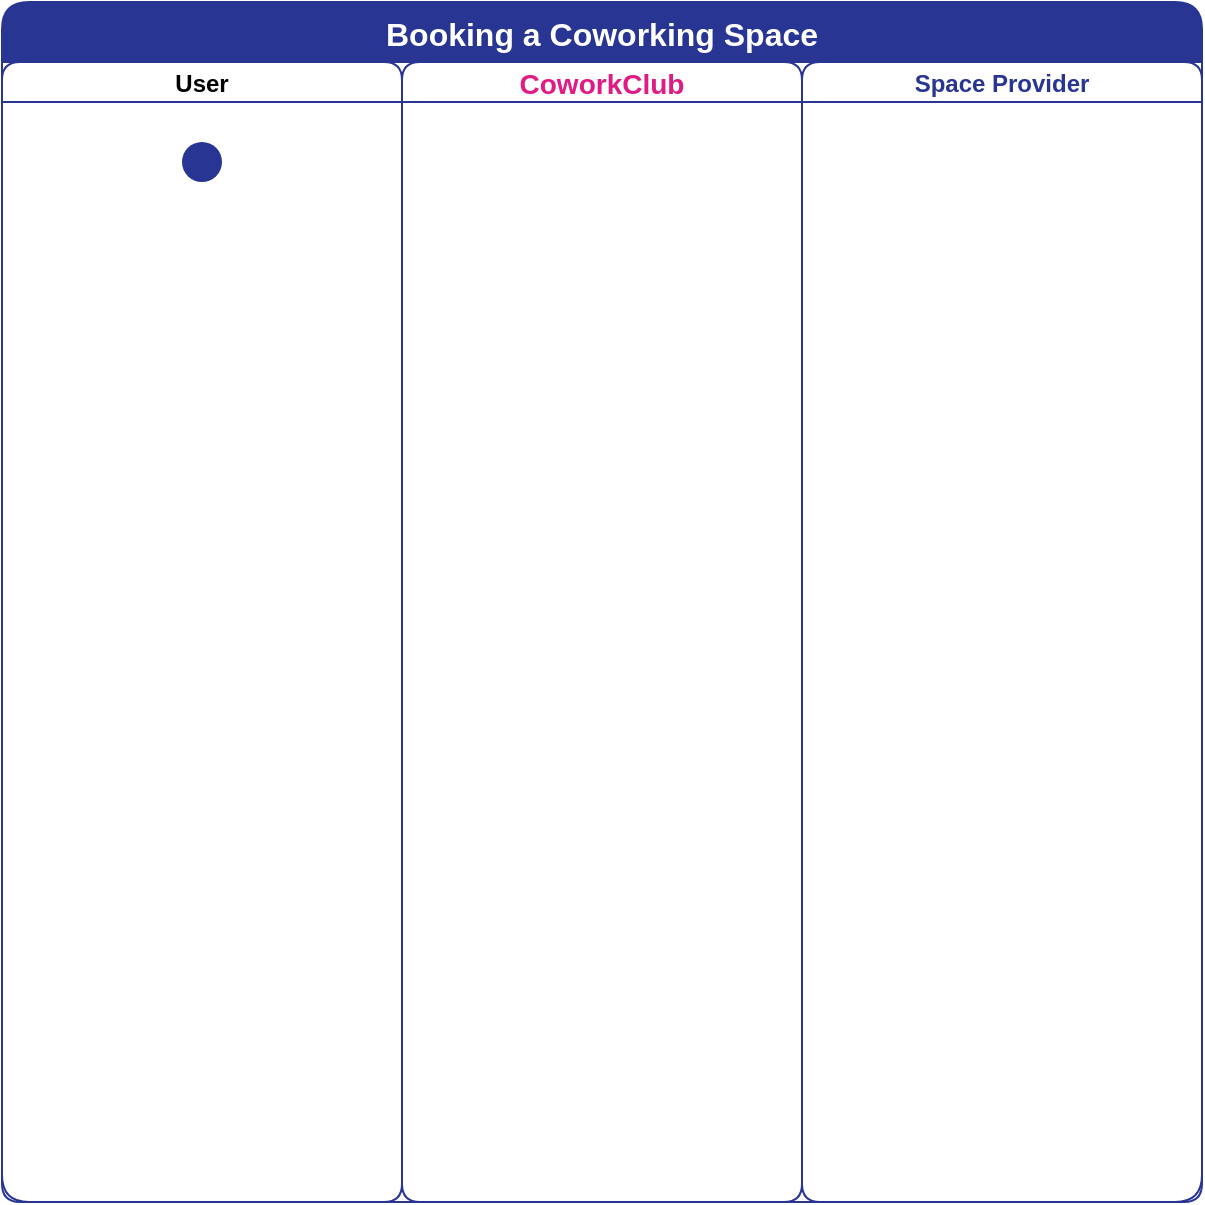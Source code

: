 <mxfile version="18.0.6" type="device"><diagram id="prtHgNgQTEPvFCAcTncT" name="Booking"><mxGraphModel dx="1185" dy="714" grid="1" gridSize="10" guides="1" tooltips="1" connect="1" arrows="1" fold="1" page="1" pageScale="1" pageWidth="827" pageHeight="1169" math="0" shadow="0"><root><mxCell id="0"/><mxCell id="1" parent="0"/><mxCell id="Y9b4Z3o9En6oE_J5yfvX-1" value="Booking a Coworking Space" style="swimlane;childLayout=stackLayout;resizeParent=1;resizeParentMax=0;startSize=30;swimlaneFillColor=none;gradientColor=none;rounded=1;fillColor=#283592;fontColor=#FFFFFF;strokeColor=#283592;fontSize=16;" parent="1" vertex="1"><mxGeometry x="114" y="40" width="600" height="600" as="geometry"/></mxCell><mxCell id="Y9b4Z3o9En6oE_J5yfvX-2" value="User" style="swimlane;startSize=20;rounded=1;strokeColor=#283592;" parent="Y9b4Z3o9En6oE_J5yfvX-1" vertex="1"><mxGeometry y="30" width="200" height="570" as="geometry"/></mxCell><mxCell id="JYSIa6xG7unAo9f5RrJn-1" value="" style="ellipse;fillColor=#283592;strokeColor=none;fontSize=14;fontColor=#283592;aspect=fixed;" vertex="1" parent="Y9b4Z3o9En6oE_J5yfvX-2"><mxGeometry x="90" y="40" width="20" height="20" as="geometry"/></mxCell><mxCell id="Y9b4Z3o9En6oE_J5yfvX-3" value="CoworkClub" style="swimlane;startSize=20;rounded=1;fontColor=#e01b84;strokeColor=#283592;fontSize=14;" parent="Y9b4Z3o9En6oE_J5yfvX-1" vertex="1"><mxGeometry x="200" y="30" width="200" height="570" as="geometry"/></mxCell><mxCell id="Y9b4Z3o9En6oE_J5yfvX-4" value="Space Provider" style="swimlane;startSize=20;rounded=1;fontColor=#283592;strokeColor=#283592;" parent="Y9b4Z3o9En6oE_J5yfvX-1" vertex="1"><mxGeometry x="400" y="30" width="200" height="570" as="geometry"/></mxCell></root></mxGraphModel></diagram></mxfile>